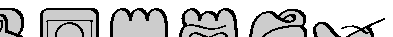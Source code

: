 boolean show_grid;
show_grid := false;

pen outer_pen, inner_pen, grid_pen;
outer_pen := pencircle scaled 1bp yscaled 0.2 rotated 30;
inner_pen := pencircle scaled 0.7bp yscaled 0.2 rotated 30;
grid_pen := pencircle scaled 0.2bp;

def tr(expr s, ys, dx, dy) = scaled (s) yscaled ys shifted (dx, dy) enddef;

def clear(expr p) = fill buildcycle(p) withcolor .8white; enddef;

def box(expr xa, ya, xb, yb, r) =
  ((xa, yb-r) {up} .. {right} (xa+r, yb) ..
  (xb-r, yb) {right} .. {down} (xb, yb-r) ..
  (xb, ya+r) {down} .. {left} (xb-r, ya) ..
  (xa+r, ya) {left} .. {up} (xa, ya+r) .. cycle)
enddef;

def sq =
image(
  if show_grid:
    for a = -10 step 5 until 10:
      draw (a, -10) -- (a, 10) withpen grid_pen withcolor .5white;
      draw (-10, a) -- (10, a) withpen grid_pen withcolor .5white;
    endfor;
  fi;
)
enddef;

def logo_jan(expr s, ys, dx, dy) =
  image(
    path jan_a, jan_b;
    jan_a = box(-8, 0, 8, 10, 4) tr(s, ys, dx, dy);
    clear(jan_a)
    pickup outer_pen;
    draw jan_a;
    jan_b = (
      (0, 8) .. {down} (2.5, 2) {dir -20} .. tension 0.8 .. (10, -5) .. (5, -10) {left} 
      .. {left} (-5, -10) .. (-10, -5) .. tension 0.8 .. {dir 20} (-2.5, 2) {up} .. cycle
    ) tr(s, ys, dx, dy);
    clear(jan_b);
    draw jan_b;
    pickup inner_pen;
    draw ((-2.5, 2) {down} .. {right} (-2, 1.5) .. tension 0.8 .. {dir 100} (0.5, 6) ) tr(s, ys, dx, dy);
    draw fullcircle scaled 0.5 shifted(-1, 5) tr(s, ys, dx, dy);
    path jan_c, jan_d;
    jan_c := (-2, -2) -- (3, -5);
    jan_d := (2, -2) -- (-3, -5);
    draw jan_c tr(s, ys, dx, dy);
    draw jan_c shifted (-1, -1) tr(s, ys, dx, dy);
    draw jan_d tr(s, ys, dx, dy);
    draw jan_d shifted (1, -1) tr(s, ys, dx, dy);
    draw sq tr(s, ys, dx, dy);
  );
enddef;

def logo_mi(expr s, ys, dx, dy) =
  image (
    path mi_a, mi_b, mi_c;
    mi_a := box(-10, -10, 10, 10, 2);
    mi_b := box(-8, -6, 8, 6, 0.5);
    mi_c := fullcircle scaled 10;
    clear(mi_a tr(s, ys, dx, dy));
    draw sq tr(s, ys, dx, dy);
    draw mi_a tr(s, ys, dx, dy) withpen outer_pen;
    draw mi_b tr(s, ys, dx, dy) withpen inner_pen;
    draw mi_c tr(s, ys, dx, dy) withpen inner_pen;
  )
enddef;

def logo_moku(expr s, ys, dx, dy) =
  image (
    path moku_a;
    moku_a := 
      (0, 10) .. (-10, 0) {down} .. (-6, -10) {right} .. {up} (-3, -6) {down} ..
      {right} (0, -10) {right} .. {up} (3, -6) {down} .. {right} (6, -10) ..
      {up} (10, 0) .. cycle;
    moku_a := moku_a rotated 180;
    clear(moku_a tr(s, ys, dx, dy));
    draw sq tr(s, ys, dx, dy);
    draw moku_a tr(s, ys, dx, dy) withpen outer_pen;
  )  
enddef;

def logo_pona(expr s, ys, dx, dy) =
  image(
    path pona_a;
    pona_a := ((-8, 4) {dir 135}  .. (-6, 10) {right} .. {down} (-3, 6) {up} .. {down} (3, 6) {up} .. {right} (6, 10) ..
      {down} (10, 0) .. (0, -10) .. {up} (-10, 0) .. {dir 20} cycle) tr(s, ys, dx, dy);
    clear(pona_a);
    pickup outer_pen;
    draw pona_a;
    pickup inner_pen
    draw ((-8, 4) {dir 20} .. (0, 3) .. (6, 4)) tr(s, ys, dx, dy);
    draw ((-6, 1) .. (0, 0) .. (6, 1) .. (0, -5) .. cycle) tr(s, ys, dx, dy);
    draw ((-4, -1) .. (0, -3) .. (4, -1)) tr(s, ys, dx, dy);
  )
enddef;

def logo_telo(expr s, ys, dx, dy) =
  image (
    path telo_a, telo_b, telo_c, telo_d;
    telo_a :=
      (-10, -10) {dir 45} .. {right} (7, -10) .. tension 1.5 .. (7, -2);
    telo_b :=
      (-10, -10) {dir 60} .. {right} (7, -2) .. (8, 4);
    telo_c :=
      (-10, -10) {dir 80} .. tension 0.8 .. {right} (8, 4) .. (8, 9) .. (0, 7);
    telo_d :=
      (-10, -10) {up} .. {right} (-3, 9) .. (0, 7) .. (2, 6) .. (6, 7) ..
      {curl 0} (2, 6);
    clear((telo_a .. {down} cycle) tr(s, ys, dx, dy));
    clear((telo_b .. {down} cycle) tr(s, ys, dx, dy));
    clear((telo_c .. {down} cycle) tr(s, ys, dx, dy));
    clear((telo_d .. {down} cycle) tr(s, ys, dx, dy));
    draw sq tr(s, ys, dx, dy);
    pickup outer_pen;
    draw telo_a tr(s, ys, dx, dy);
    draw telo_b tr(s, ys, dx, dy);
    draw telo_c tr(s, ys, dx, dy);
    draw telo_d tr(s, ys, dx, dy);
  )
enddef;

def logo_toki(expr s, ys, dx, dy) =
  image (
    path toki_a;
    toki_a =
      ((0,0) .. (10, 5) .. {dir 180+45} (8, 3) {dir -60} .. (9, -5) .. (0, -10) .. (-10, -5) {up} .. (-10, 5) .. cycle) tr(s, ys, dx, dy);
    clear(toki_a);
    draw toki_a withpen outer_pen;
    pickup inner_pen;
    draw ((8, 3) {dir 180+45} .. (6, 2) .. (-2, 3)) tr(s, ys, dx, dy);
  )
enddef;

beginfig(1);
draw logo_jan(1, 1, 0, 0);
draw logo_mi(1, 1, 25, 0);
draw logo_moku(1, 1, 50, 0);
draw logo_pona(1, 1, 75, 0);
draw logo_telo(1, 1, 100, 0);
draw logo_toki(1, 1, 125, 0);
endfig;
end;
